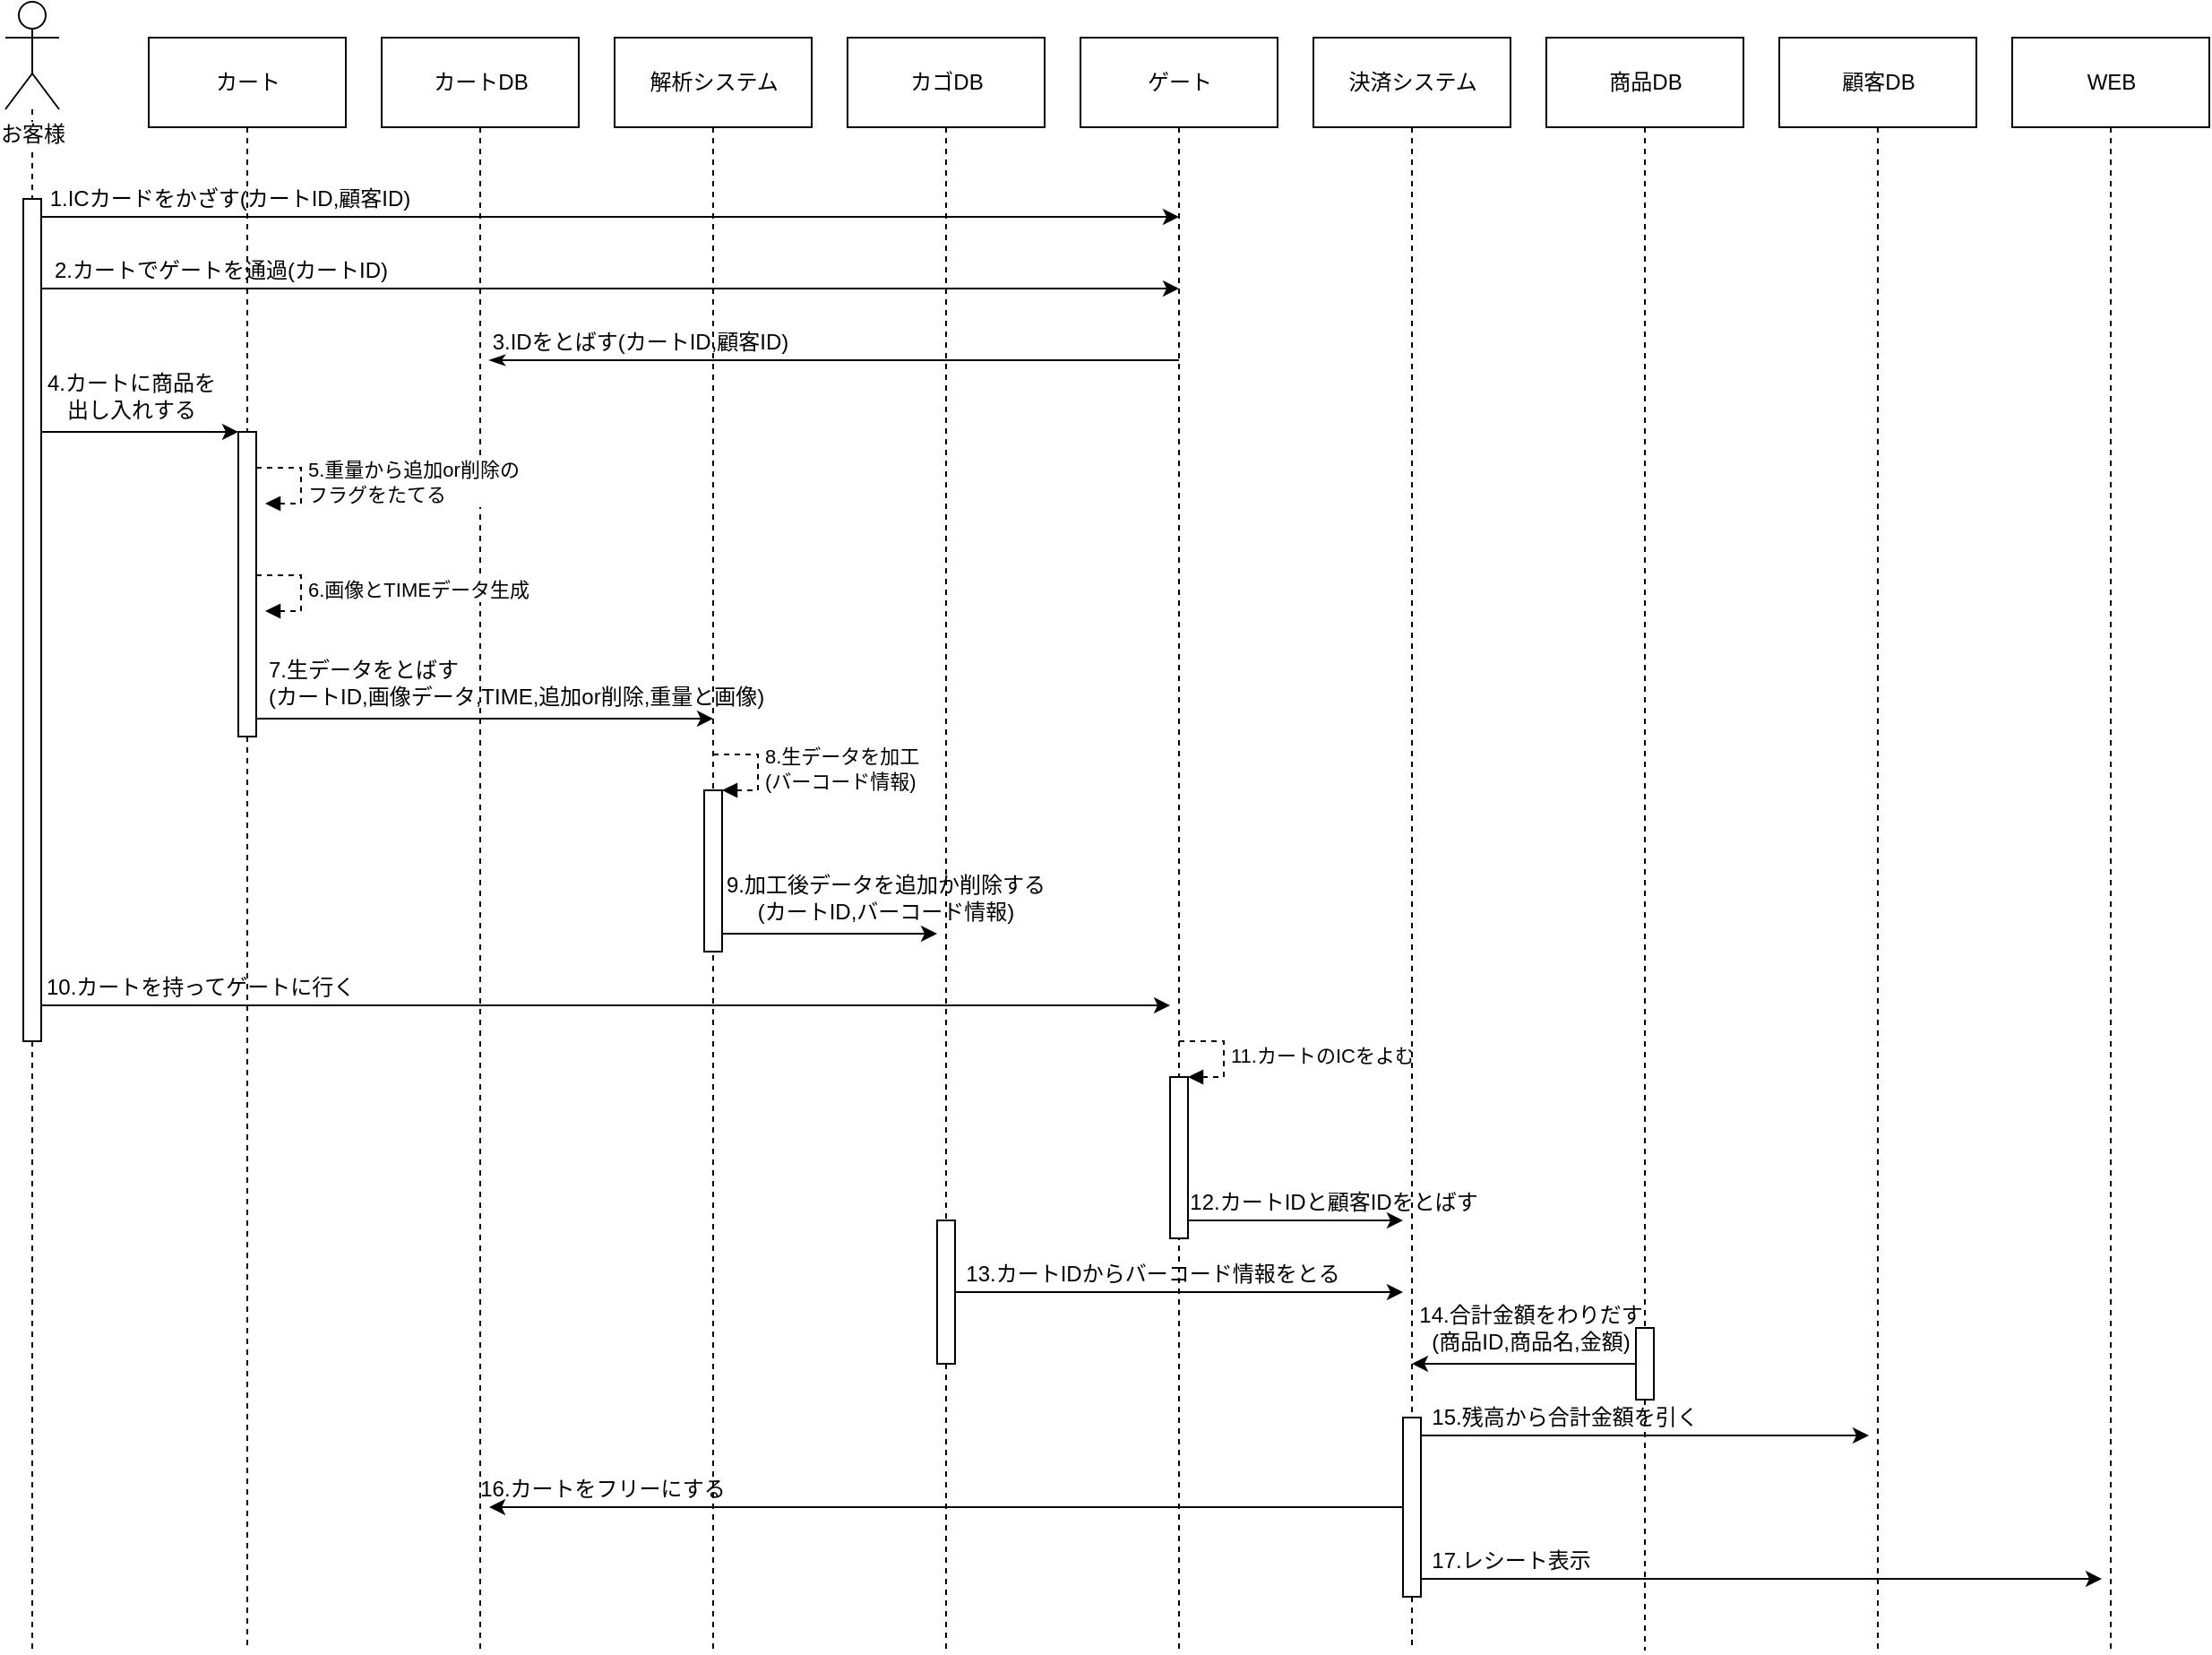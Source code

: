 <mxfile version="12.1.4" type="device" pages="1"><diagram id="q3CuAIRqDANJSjzh_Llo" name="ページ1"><mxGraphModel dx="1422" dy="903" grid="1" gridSize="10" guides="1" tooltips="1" connect="1" arrows="1" fold="1" page="1" pageScale="1" pageWidth="827" pageHeight="1169" math="0" shadow="0"><root><mxCell id="0"/><mxCell id="1" parent="0"/><mxCell id="pqrPy8zDpJbWkUHRXdtm-3" value="" style="edgeStyle=orthogonalEdgeStyle;rounded=0;orthogonalLoop=1;jettySize=auto;html=1;endArrow=none;endFill=0;dashed=1;" edge="1" parent="1" source="pqrPy8zDpJbWkUHRXdtm-16"><mxGeometry relative="1" as="geometry"><mxPoint x="95" y="1000" as="targetPoint"/></mxGeometry></mxCell><mxCell id="pqrPy8zDpJbWkUHRXdtm-6" value="" style="rounded=0;orthogonalLoop=1;jettySize=auto;html=1;endArrow=none;endFill=0;dashed=1;" edge="1" parent="1" source="pqrPy8zDpJbWkUHRXdtm-63"><mxGeometry relative="1" as="geometry"><mxPoint x="215" y="1000" as="targetPoint"/></mxGeometry></mxCell><mxCell id="pqrPy8zDpJbWkUHRXdtm-4" value="カート" style="html=1;" vertex="1" parent="1"><mxGeometry x="160" y="100" width="110" height="50" as="geometry"/></mxCell><mxCell id="pqrPy8zDpJbWkUHRXdtm-7" value="" style="endArrow=classic;html=1;" edge="1" parent="1"><mxGeometry width="50" height="50" relative="1" as="geometry"><mxPoint x="100" y="200" as="sourcePoint"/><mxPoint x="735" y="200" as="targetPoint"/></mxGeometry></mxCell><mxCell id="pqrPy8zDpJbWkUHRXdtm-8" value="1.ICカードをかざす(カートID,顧客ID)" style="text;html=1;resizable=0;points=[];align=center;verticalAlign=middle;labelBackgroundColor=none;" vertex="1" connectable="0" parent="pqrPy8zDpJbWkUHRXdtm-7"><mxGeometry x="0.252" y="-3" relative="1" as="geometry"><mxPoint x="-293" y="-13" as="offset"/></mxGeometry></mxCell><mxCell id="pqrPy8zDpJbWkUHRXdtm-9" value="" style="rounded=0;orthogonalLoop=1;jettySize=auto;html=1;endArrow=none;endFill=0;dashed=1;edgeStyle=orthogonalEdgeStyle;" edge="1" parent="1" source="pqrPy8zDpJbWkUHRXdtm-10"><mxGeometry relative="1" as="geometry"><mxPoint x="345" y="1000" as="targetPoint"/></mxGeometry></mxCell><mxCell id="pqrPy8zDpJbWkUHRXdtm-10" value="カートDB" style="html=1;" vertex="1" parent="1"><mxGeometry x="290" y="100" width="110" height="50" as="geometry"/></mxCell><mxCell id="pqrPy8zDpJbWkUHRXdtm-11" value="" style="endArrow=classic;html=1;" edge="1" parent="1"><mxGeometry width="50" height="50" relative="1" as="geometry"><mxPoint x="100" y="240" as="sourcePoint"/><mxPoint x="735" y="240" as="targetPoint"/></mxGeometry></mxCell><mxCell id="pqrPy8zDpJbWkUHRXdtm-12" value="2.カートでゲートを通過(カートID)" style="text;html=1;resizable=0;points=[];align=center;verticalAlign=middle;labelBackgroundColor=none;" vertex="1" connectable="0" parent="pqrPy8zDpJbWkUHRXdtm-11"><mxGeometry x="0.252" y="-3" relative="1" as="geometry"><mxPoint x="-298" y="-13" as="offset"/></mxGeometry></mxCell><mxCell id="pqrPy8zDpJbWkUHRXdtm-14" value="5.重量から追加or削除の&lt;br&gt;フラグをたてる" style="edgeStyle=orthogonalEdgeStyle;html=1;align=left;spacingLeft=2;endArrow=block;rounded=0;entryX=1;entryY=0;dashed=1;" edge="1" parent="1"><mxGeometry relative="1" as="geometry"><mxPoint x="220" y="340" as="sourcePoint"/><Array as="points"><mxPoint x="245" y="340"/></Array><mxPoint x="225" y="360" as="targetPoint"/></mxGeometry></mxCell><mxCell id="pqrPy8zDpJbWkUHRXdtm-16" value="" style="html=1;points=[];perimeter=orthogonalPerimeter;labelBackgroundColor=none;" vertex="1" parent="1"><mxGeometry x="90" y="190" width="10" height="470" as="geometry"/></mxCell><mxCell id="pqrPy8zDpJbWkUHRXdtm-17" value="" style="edgeStyle=orthogonalEdgeStyle;rounded=0;orthogonalLoop=1;jettySize=auto;html=1;endArrow=none;endFill=0;dashed=1;" edge="1" parent="1" source="pqrPy8zDpJbWkUHRXdtm-1" target="pqrPy8zDpJbWkUHRXdtm-16"><mxGeometry relative="1" as="geometry"><mxPoint x="95" y="140" as="sourcePoint"/><mxPoint x="95" y="700" as="targetPoint"/></mxGeometry></mxCell><mxCell id="pqrPy8zDpJbWkUHRXdtm-20" value="6.画像とTIMEデータ生成" style="edgeStyle=orthogonalEdgeStyle;html=1;align=left;spacingLeft=2;endArrow=block;rounded=0;entryX=1;entryY=0;dashed=1;" edge="1" parent="1"><mxGeometry relative="1" as="geometry"><mxPoint x="220" y="400" as="sourcePoint"/><Array as="points"><mxPoint x="245" y="400"/></Array><mxPoint x="225" y="420" as="targetPoint"/></mxGeometry></mxCell><mxCell id="pqrPy8zDpJbWkUHRXdtm-21" value="" style="rounded=0;orthogonalLoop=1;jettySize=auto;html=1;endArrow=none;endFill=0;dashed=1;edgeStyle=orthogonalEdgeStyle;" edge="1" parent="1" source="pqrPy8zDpJbWkUHRXdtm-22"><mxGeometry relative="1" as="geometry"><mxPoint x="475" y="1000" as="targetPoint"/></mxGeometry></mxCell><mxCell id="pqrPy8zDpJbWkUHRXdtm-22" value="解析システム" style="html=1;" vertex="1" parent="1"><mxGeometry x="420" y="100" width="110" height="50" as="geometry"/></mxCell><mxCell id="pqrPy8zDpJbWkUHRXdtm-25" value="" style="endArrow=classic;html=1;" edge="1" parent="1"><mxGeometry width="50" height="50" relative="1" as="geometry"><mxPoint x="100" y="320" as="sourcePoint"/><mxPoint x="210" y="320" as="targetPoint"/></mxGeometry></mxCell><mxCell id="pqrPy8zDpJbWkUHRXdtm-26" value="4.カートに商品を&lt;br&gt;出し入れする" style="text;html=1;resizable=0;points=[];align=center;verticalAlign=middle;labelBackgroundColor=none;" vertex="1" connectable="0" parent="pqrPy8zDpJbWkUHRXdtm-25"><mxGeometry x="0.252" y="-3" relative="1" as="geometry"><mxPoint x="-19" y="-23" as="offset"/></mxGeometry></mxCell><mxCell id="pqrPy8zDpJbWkUHRXdtm-27" value="" style="endArrow=classic;html=1;" edge="1" parent="1"><mxGeometry width="50" height="50" relative="1" as="geometry"><mxPoint x="220" y="480" as="sourcePoint"/><mxPoint x="475" y="480" as="targetPoint"/></mxGeometry></mxCell><mxCell id="pqrPy8zDpJbWkUHRXdtm-28" value="7.生データをとばす&lt;br&gt;(カートID,画像データ,TIME,追加or削除,重量と画像)" style="text;html=1;resizable=0;points=[];align=left;verticalAlign=middle;labelBackgroundColor=none;" vertex="1" connectable="0" parent="pqrPy8zDpJbWkUHRXdtm-27"><mxGeometry x="0.252" y="-3" relative="1" as="geometry"><mxPoint x="-155" y="-23" as="offset"/></mxGeometry></mxCell><mxCell id="pqrPy8zDpJbWkUHRXdtm-30" value="8.生データを加工&lt;br&gt;(バーコード情報)" style="edgeStyle=orthogonalEdgeStyle;html=1;align=left;spacingLeft=2;endArrow=block;rounded=0;entryX=1;entryY=0;dashed=1;" edge="1" target="pqrPy8zDpJbWkUHRXdtm-29" parent="1"><mxGeometry relative="1" as="geometry"><mxPoint x="475" y="500" as="sourcePoint"/><Array as="points"><mxPoint x="500" y="500"/></Array></mxGeometry></mxCell><mxCell id="pqrPy8zDpJbWkUHRXdtm-31" value="" style="rounded=0;orthogonalLoop=1;jettySize=auto;html=1;endArrow=none;endFill=0;dashed=1;edgeStyle=orthogonalEdgeStyle;" edge="1" parent="1" source="pqrPy8zDpJbWkUHRXdtm-65"><mxGeometry relative="1" as="geometry"><mxPoint x="605" y="1000" as="targetPoint"/></mxGeometry></mxCell><mxCell id="pqrPy8zDpJbWkUHRXdtm-32" value="カゴDB" style="html=1;" vertex="1" parent="1"><mxGeometry x="550" y="100" width="110" height="50" as="geometry"/></mxCell><mxCell id="pqrPy8zDpJbWkUHRXdtm-35" value="" style="endArrow=classic;html=1;" edge="1" parent="1"><mxGeometry width="50" height="50" relative="1" as="geometry"><mxPoint x="475" y="600" as="sourcePoint"/><mxPoint x="600" y="600" as="targetPoint"/></mxGeometry></mxCell><mxCell id="pqrPy8zDpJbWkUHRXdtm-36" value="9.加工後データを追加か削除する&lt;br&gt;(カートID,バーコード情報)" style="text;html=1;resizable=0;points=[];align=center;verticalAlign=middle;labelBackgroundColor=none;" vertex="1" connectable="0" parent="pqrPy8zDpJbWkUHRXdtm-35"><mxGeometry x="0.252" y="-3" relative="1" as="geometry"><mxPoint x="17" y="-23" as="offset"/></mxGeometry></mxCell><mxCell id="pqrPy8zDpJbWkUHRXdtm-37" value="" style="rounded=0;orthogonalLoop=1;jettySize=auto;html=1;endArrow=none;endFill=0;dashed=1;edgeStyle=orthogonalEdgeStyle;" edge="1" parent="1" source="pqrPy8zDpJbWkUHRXdtm-38"><mxGeometry relative="1" as="geometry"><mxPoint x="735" y="1000" as="targetPoint"/></mxGeometry></mxCell><mxCell id="pqrPy8zDpJbWkUHRXdtm-38" value="ゲート" style="html=1;" vertex="1" parent="1"><mxGeometry x="680" y="100" width="110" height="50" as="geometry"/></mxCell><mxCell id="pqrPy8zDpJbWkUHRXdtm-39" value="" style="endArrow=classic;html=1;" edge="1" parent="1"><mxGeometry width="50" height="50" relative="1" as="geometry"><mxPoint x="100" y="640" as="sourcePoint"/><mxPoint x="730" y="640" as="targetPoint"/></mxGeometry></mxCell><mxCell id="pqrPy8zDpJbWkUHRXdtm-40" value="10.カートを持ってゲートに行く" style="text;html=1;resizable=0;points=[];align=left;verticalAlign=middle;labelBackgroundColor=none;" vertex="1" connectable="0" parent="pqrPy8zDpJbWkUHRXdtm-39"><mxGeometry x="0.252" y="-3" relative="1" as="geometry"><mxPoint x="-394" y="-13" as="offset"/></mxGeometry></mxCell><mxCell id="pqrPy8zDpJbWkUHRXdtm-42" value="11.カートのICをよむ" style="edgeStyle=orthogonalEdgeStyle;html=1;align=left;spacingLeft=2;endArrow=block;rounded=0;entryX=1;entryY=0;dashed=1;" edge="1" target="pqrPy8zDpJbWkUHRXdtm-41" parent="1"><mxGeometry relative="1" as="geometry"><mxPoint x="735" y="660" as="sourcePoint"/><Array as="points"><mxPoint x="760" y="660"/></Array></mxGeometry></mxCell><mxCell id="pqrPy8zDpJbWkUHRXdtm-43" value="" style="rounded=0;orthogonalLoop=1;jettySize=auto;html=1;endArrow=none;endFill=0;dashed=1;edgeStyle=orthogonalEdgeStyle;" edge="1" parent="1" source="pqrPy8zDpJbWkUHRXdtm-67"><mxGeometry relative="1" as="geometry"><mxPoint x="865" y="1000" as="targetPoint"/></mxGeometry></mxCell><mxCell id="pqrPy8zDpJbWkUHRXdtm-44" value="決済システム" style="html=1;" vertex="1" parent="1"><mxGeometry x="810" y="100" width="110" height="50" as="geometry"/></mxCell><mxCell id="pqrPy8zDpJbWkUHRXdtm-45" value="" style="endArrow=classic;html=1;" edge="1" parent="1"><mxGeometry width="50" height="50" relative="1" as="geometry"><mxPoint x="735" y="760" as="sourcePoint"/><mxPoint x="860" y="760" as="targetPoint"/></mxGeometry></mxCell><mxCell id="pqrPy8zDpJbWkUHRXdtm-46" value="12.カートIDと顧客IDをとばす" style="text;html=1;resizable=0;points=[];align=center;verticalAlign=middle;labelBackgroundColor=none;" vertex="1" connectable="0" parent="pqrPy8zDpJbWkUHRXdtm-45"><mxGeometry x="0.252" y="-3" relative="1" as="geometry"><mxPoint x="7" y="-13" as="offset"/></mxGeometry></mxCell><mxCell id="pqrPy8zDpJbWkUHRXdtm-47" value="" style="endArrow=classic;html=1;" edge="1" parent="1"><mxGeometry width="50" height="50" relative="1" as="geometry"><mxPoint x="605" y="800" as="sourcePoint"/><mxPoint x="860" y="800" as="targetPoint"/></mxGeometry></mxCell><mxCell id="pqrPy8zDpJbWkUHRXdtm-48" value="13.カートIDからバーコード情報をとる" style="text;html=1;resizable=0;points=[];align=center;verticalAlign=middle;labelBackgroundColor=none;" vertex="1" connectable="0" parent="pqrPy8zDpJbWkUHRXdtm-47"><mxGeometry x="0.252" y="-3" relative="1" as="geometry"><mxPoint x="-45" y="-13" as="offset"/></mxGeometry></mxCell><mxCell id="pqrPy8zDpJbWkUHRXdtm-49" value="" style="rounded=0;orthogonalLoop=1;jettySize=auto;html=1;endArrow=none;endFill=0;dashed=1;edgeStyle=orthogonalEdgeStyle;" edge="1" parent="1" source="pqrPy8zDpJbWkUHRXdtm-69"><mxGeometry relative="1" as="geometry"><mxPoint x="995" y="1000" as="targetPoint"/></mxGeometry></mxCell><mxCell id="pqrPy8zDpJbWkUHRXdtm-50" value="商品DB" style="html=1;" vertex="1" parent="1"><mxGeometry x="940" y="100" width="110" height="50" as="geometry"/></mxCell><mxCell id="pqrPy8zDpJbWkUHRXdtm-51" value="" style="endArrow=none;html=1;endFill=0;startArrow=classic;startFill=1;" edge="1" parent="1"><mxGeometry width="50" height="50" relative="1" as="geometry"><mxPoint x="865" y="840" as="sourcePoint"/><mxPoint x="990" y="840" as="targetPoint"/></mxGeometry></mxCell><mxCell id="pqrPy8zDpJbWkUHRXdtm-52" value="14.合計金額をわりだす&lt;br&gt;(商品ID,商品名,金額)" style="text;html=1;resizable=0;points=[];align=center;verticalAlign=middle;labelBackgroundColor=none;" vertex="1" connectable="0" parent="pqrPy8zDpJbWkUHRXdtm-51"><mxGeometry x="0.252" y="-3" relative="1" as="geometry"><mxPoint x="-13" y="-23" as="offset"/></mxGeometry></mxCell><mxCell id="pqrPy8zDpJbWkUHRXdtm-53" value="" style="rounded=0;orthogonalLoop=1;jettySize=auto;html=1;endArrow=none;endFill=0;dashed=1;edgeStyle=orthogonalEdgeStyle;" edge="1" parent="1" source="pqrPy8zDpJbWkUHRXdtm-54"><mxGeometry relative="1" as="geometry"><mxPoint x="1125" y="1000" as="targetPoint"/></mxGeometry></mxCell><mxCell id="pqrPy8zDpJbWkUHRXdtm-54" value="顧客DB" style="html=1;" vertex="1" parent="1"><mxGeometry x="1070" y="100" width="110" height="50" as="geometry"/></mxCell><mxCell id="pqrPy8zDpJbWkUHRXdtm-55" value="" style="endArrow=classic;html=1;" edge="1" parent="1"><mxGeometry width="50" height="50" relative="1" as="geometry"><mxPoint x="865" y="880" as="sourcePoint"/><mxPoint x="1120" y="880" as="targetPoint"/></mxGeometry></mxCell><mxCell id="pqrPy8zDpJbWkUHRXdtm-56" value="15.残高から合計金額を引く" style="text;html=1;resizable=0;points=[];align=center;verticalAlign=middle;labelBackgroundColor=none;" vertex="1" connectable="0" parent="pqrPy8zDpJbWkUHRXdtm-55"><mxGeometry x="0.252" y="-3" relative="1" as="geometry"><mxPoint x="-75" y="-13" as="offset"/></mxGeometry></mxCell><mxCell id="pqrPy8zDpJbWkUHRXdtm-57" value="" style="endArrow=none;html=1;startArrow=classic;startFill=1;endFill=0;" edge="1" parent="1"><mxGeometry width="50" height="50" relative="1" as="geometry"><mxPoint x="350" y="920" as="sourcePoint"/><mxPoint x="862.5" y="920" as="targetPoint"/></mxGeometry></mxCell><mxCell id="pqrPy8zDpJbWkUHRXdtm-58" value="16.カートをフリーにする" style="text;html=1;resizable=0;points=[];align=center;verticalAlign=middle;labelBackgroundColor=none;" vertex="1" connectable="0" parent="pqrPy8zDpJbWkUHRXdtm-57"><mxGeometry x="0.252" y="-3" relative="1" as="geometry"><mxPoint x="-258" y="-13" as="offset"/></mxGeometry></mxCell><mxCell id="pqrPy8zDpJbWkUHRXdtm-59" value="" style="rounded=0;orthogonalLoop=1;jettySize=auto;html=1;endArrow=none;endFill=0;dashed=1;edgeStyle=orthogonalEdgeStyle;" edge="1" parent="1" source="pqrPy8zDpJbWkUHRXdtm-60"><mxGeometry relative="1" as="geometry"><mxPoint x="1255" y="1000" as="targetPoint"/></mxGeometry></mxCell><mxCell id="pqrPy8zDpJbWkUHRXdtm-60" value="WEB" style="html=1;" vertex="1" parent="1"><mxGeometry x="1200" y="100" width="110" height="50" as="geometry"/></mxCell><mxCell id="pqrPy8zDpJbWkUHRXdtm-61" value="" style="endArrow=classic;html=1;" edge="1" parent="1"><mxGeometry width="50" height="50" relative="1" as="geometry"><mxPoint x="865" y="960" as="sourcePoint"/><mxPoint x="1250" y="960" as="targetPoint"/></mxGeometry></mxCell><mxCell id="pqrPy8zDpJbWkUHRXdtm-62" value="17.レシート表示" style="text;html=1;resizable=0;points=[];align=center;verticalAlign=middle;labelBackgroundColor=none;" vertex="1" connectable="0" parent="pqrPy8zDpJbWkUHRXdtm-61"><mxGeometry x="0.252" y="-3" relative="1" as="geometry"><mxPoint x="-186" y="-13" as="offset"/></mxGeometry></mxCell><mxCell id="pqrPy8zDpJbWkUHRXdtm-41" value="" style="html=1;points=[];perimeter=orthogonalPerimeter;labelBackgroundColor=none;align=left;" vertex="1" parent="1"><mxGeometry x="730" y="680" width="10" height="90" as="geometry"/></mxCell><mxCell id="pqrPy8zDpJbWkUHRXdtm-29" value="" style="html=1;points=[];perimeter=orthogonalPerimeter;labelBackgroundColor=none;align=left;" vertex="1" parent="1"><mxGeometry x="470" y="520" width="10" height="90" as="geometry"/></mxCell><mxCell id="pqrPy8zDpJbWkUHRXdtm-63" value="" style="html=1;points=[];perimeter=orthogonalPerimeter;labelBackgroundColor=none;align=left;" vertex="1" parent="1"><mxGeometry x="210" y="320" width="10" height="170" as="geometry"/></mxCell><mxCell id="pqrPy8zDpJbWkUHRXdtm-64" value="" style="rounded=0;orthogonalLoop=1;jettySize=auto;html=1;endArrow=none;endFill=0;dashed=1;" edge="1" parent="1" source="pqrPy8zDpJbWkUHRXdtm-4" target="pqrPy8zDpJbWkUHRXdtm-63"><mxGeometry relative="1" as="geometry"><mxPoint x="215" y="150" as="sourcePoint"/><mxPoint x="215" y="1000" as="targetPoint"/></mxGeometry></mxCell><mxCell id="pqrPy8zDpJbWkUHRXdtm-65" value="" style="html=1;points=[];perimeter=orthogonalPerimeter;labelBackgroundColor=none;align=left;" vertex="1" parent="1"><mxGeometry x="600" y="760" width="10" height="80" as="geometry"/></mxCell><mxCell id="pqrPy8zDpJbWkUHRXdtm-66" value="" style="rounded=0;orthogonalLoop=1;jettySize=auto;html=1;endArrow=none;endFill=0;dashed=1;edgeStyle=orthogonalEdgeStyle;" edge="1" parent="1" source="pqrPy8zDpJbWkUHRXdtm-32" target="pqrPy8zDpJbWkUHRXdtm-65"><mxGeometry relative="1" as="geometry"><mxPoint x="605" y="1000" as="targetPoint"/><mxPoint x="605" y="150" as="sourcePoint"/></mxGeometry></mxCell><mxCell id="pqrPy8zDpJbWkUHRXdtm-67" value="" style="html=1;points=[];perimeter=orthogonalPerimeter;labelBackgroundColor=none;align=left;" vertex="1" parent="1"><mxGeometry x="860" y="870" width="10" height="100" as="geometry"/></mxCell><mxCell id="pqrPy8zDpJbWkUHRXdtm-68" value="" style="rounded=0;orthogonalLoop=1;jettySize=auto;html=1;endArrow=none;endFill=0;dashed=1;edgeStyle=orthogonalEdgeStyle;" edge="1" parent="1" source="pqrPy8zDpJbWkUHRXdtm-44" target="pqrPy8zDpJbWkUHRXdtm-67"><mxGeometry relative="1" as="geometry"><mxPoint x="865" y="1000" as="targetPoint"/><mxPoint x="865" y="150" as="sourcePoint"/></mxGeometry></mxCell><mxCell id="pqrPy8zDpJbWkUHRXdtm-69" value="" style="html=1;points=[];perimeter=orthogonalPerimeter;labelBackgroundColor=none;" vertex="1" parent="1"><mxGeometry x="990" y="820" width="10" height="40" as="geometry"/></mxCell><mxCell id="pqrPy8zDpJbWkUHRXdtm-70" value="" style="rounded=0;orthogonalLoop=1;jettySize=auto;html=1;endArrow=none;endFill=0;dashed=1;edgeStyle=orthogonalEdgeStyle;" edge="1" parent="1" source="pqrPy8zDpJbWkUHRXdtm-50" target="pqrPy8zDpJbWkUHRXdtm-69"><mxGeometry relative="1" as="geometry"><mxPoint x="995" y="1000" as="targetPoint"/><mxPoint x="995" y="150" as="sourcePoint"/></mxGeometry></mxCell><mxCell id="pqrPy8zDpJbWkUHRXdtm-1" value="お客様" style="shape=umlActor;verticalLabelPosition=bottom;labelBackgroundColor=#ffffff;verticalAlign=top;html=1;" vertex="1" parent="1"><mxGeometry x="80" y="80" width="30" height="60" as="geometry"/></mxCell><mxCell id="pqrPy8zDpJbWkUHRXdtm-71" value="" style="endArrow=none;html=1;startArrow=classicThin;startFill=1;endFill=0;" edge="1" parent="1"><mxGeometry width="50" height="50" relative="1" as="geometry"><mxPoint x="350" y="280" as="sourcePoint"/><mxPoint x="735" y="280" as="targetPoint"/></mxGeometry></mxCell><mxCell id="pqrPy8zDpJbWkUHRXdtm-72" value="3.IDをとばす(カートID,顧客ID)" style="text;html=1;resizable=0;points=[];align=center;verticalAlign=middle;labelBackgroundColor=none;" vertex="1" connectable="0" parent="pqrPy8zDpJbWkUHRXdtm-71"><mxGeometry x="0.252" y="-3" relative="1" as="geometry"><mxPoint x="-157" y="-13" as="offset"/></mxGeometry></mxCell></root></mxGraphModel></diagram></mxfile>